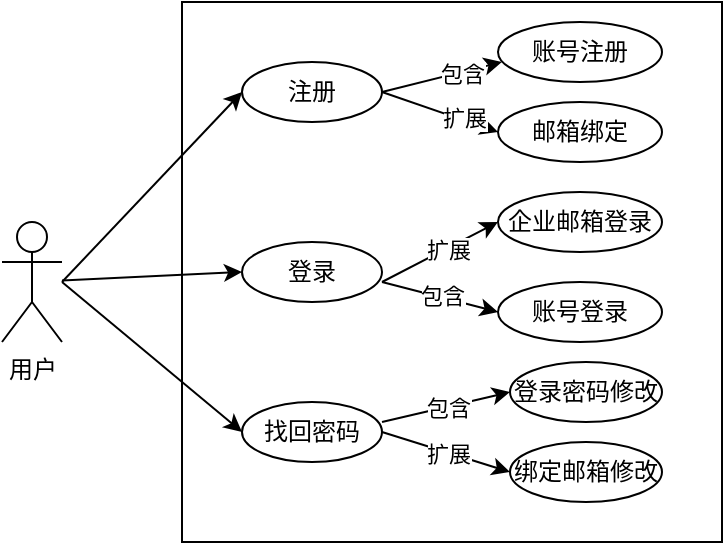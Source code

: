 <mxfile version="24.7.12" pages="2">
  <diagram name="用例1" id="Te-m8JHDDNqqYAZAqVUz">
    <mxGraphModel dx="459" dy="577" grid="1" gridSize="10" guides="1" tooltips="1" connect="1" arrows="1" fold="1" page="1" pageScale="1" pageWidth="827" pageHeight="1169" math="0" shadow="0">
      <root>
        <mxCell id="0" />
        <mxCell id="1" parent="0" />
        <mxCell id="mO7--AvBq7ZALMpV3Glq-1" value="用户" style="shape=umlActor;verticalLabelPosition=bottom;verticalAlign=top;html=1;outlineConnect=0;" vertex="1" parent="1">
          <mxGeometry x="130" y="330" width="30" height="60" as="geometry" />
        </mxCell>
        <mxCell id="mO7--AvBq7ZALMpV3Glq-5" value="" style="rounded=0;whiteSpace=wrap;html=1;" vertex="1" parent="1">
          <mxGeometry x="220" y="220" width="270" height="270" as="geometry" />
        </mxCell>
        <mxCell id="mO7--AvBq7ZALMpV3Glq-6" value="注册" style="ellipse;whiteSpace=wrap;html=1;" vertex="1" parent="1">
          <mxGeometry x="250" y="250" width="70" height="30" as="geometry" />
        </mxCell>
        <mxCell id="mO7--AvBq7ZALMpV3Glq-7" value="登录" style="ellipse;whiteSpace=wrap;html=1;" vertex="1" parent="1">
          <mxGeometry x="250" y="340" width="70" height="30" as="geometry" />
        </mxCell>
        <mxCell id="mO7--AvBq7ZALMpV3Glq-9" value="找回密码" style="ellipse;whiteSpace=wrap;html=1;" vertex="1" parent="1">
          <mxGeometry x="250" y="420" width="70" height="30" as="geometry" />
        </mxCell>
        <mxCell id="mO7--AvBq7ZALMpV3Glq-10" value="账号注册" style="ellipse;whiteSpace=wrap;html=1;" vertex="1" parent="1">
          <mxGeometry x="378" y="230" width="82" height="30" as="geometry" />
        </mxCell>
        <mxCell id="mO7--AvBq7ZALMpV3Glq-14" value="邮箱绑定" style="ellipse;whiteSpace=wrap;html=1;" vertex="1" parent="1">
          <mxGeometry x="378" y="270" width="82" height="30" as="geometry" />
        </mxCell>
        <mxCell id="mO7--AvBq7ZALMpV3Glq-15" value="企业邮箱登录" style="ellipse;whiteSpace=wrap;html=1;" vertex="1" parent="1">
          <mxGeometry x="378" y="315" width="82" height="30" as="geometry" />
        </mxCell>
        <mxCell id="mO7--AvBq7ZALMpV3Glq-16" value="账号登录" style="ellipse;whiteSpace=wrap;html=1;" vertex="1" parent="1">
          <mxGeometry x="378" y="360" width="82" height="30" as="geometry" />
        </mxCell>
        <mxCell id="mO7--AvBq7ZALMpV3Glq-17" value="登录密码修改" style="ellipse;whiteSpace=wrap;html=1;" vertex="1" parent="1">
          <mxGeometry x="384" y="400" width="76" height="30" as="geometry" />
        </mxCell>
        <mxCell id="mO7--AvBq7ZALMpV3Glq-18" value="绑定邮箱修改" style="ellipse;whiteSpace=wrap;html=1;" vertex="1" parent="1">
          <mxGeometry x="384" y="440" width="76" height="30" as="geometry" />
        </mxCell>
        <mxCell id="mO7--AvBq7ZALMpV3Glq-19" value="" style="endArrow=classic;html=1;rounded=0;entryX=0;entryY=0.5;entryDx=0;entryDy=0;" edge="1" parent="1" source="mO7--AvBq7ZALMpV3Glq-1" target="mO7--AvBq7ZALMpV3Glq-7">
          <mxGeometry width="50" height="50" relative="1" as="geometry">
            <mxPoint x="320" y="430" as="sourcePoint" />
            <mxPoint x="370" y="380" as="targetPoint" />
          </mxGeometry>
        </mxCell>
        <mxCell id="mO7--AvBq7ZALMpV3Glq-21" value="" style="endArrow=classic;html=1;rounded=0;entryX=0;entryY=0.5;entryDx=0;entryDy=0;" edge="1" parent="1" target="mO7--AvBq7ZALMpV3Glq-6">
          <mxGeometry width="50" height="50" relative="1" as="geometry">
            <mxPoint x="160" y="360" as="sourcePoint" />
            <mxPoint x="260" y="370" as="targetPoint" />
          </mxGeometry>
        </mxCell>
        <mxCell id="mO7--AvBq7ZALMpV3Glq-22" value="" style="endArrow=classic;html=1;rounded=0;entryX=0;entryY=0.5;entryDx=0;entryDy=0;" edge="1" parent="1" target="mO7--AvBq7ZALMpV3Glq-9">
          <mxGeometry width="50" height="50" relative="1" as="geometry">
            <mxPoint x="160" y="360" as="sourcePoint" />
            <mxPoint x="270" y="380" as="targetPoint" />
          </mxGeometry>
        </mxCell>
        <mxCell id="mO7--AvBq7ZALMpV3Glq-24" value="" style="endArrow=classic;html=1;rounded=0;entryX=0;entryY=0.5;entryDx=0;entryDy=0;" edge="1" parent="1" target="mO7--AvBq7ZALMpV3Glq-17">
          <mxGeometry width="50" height="50" relative="1" as="geometry">
            <mxPoint x="320" y="430" as="sourcePoint" />
            <mxPoint x="370" y="380" as="targetPoint" />
          </mxGeometry>
        </mxCell>
        <mxCell id="mO7--AvBq7ZALMpV3Glq-37" value="包含" style="edgeLabel;html=1;align=center;verticalAlign=middle;resizable=0;points=[];" vertex="1" connectable="0" parent="mO7--AvBq7ZALMpV3Glq-24">
          <mxGeometry x="0.013" relative="1" as="geometry">
            <mxPoint as="offset" />
          </mxGeometry>
        </mxCell>
        <mxCell id="mO7--AvBq7ZALMpV3Glq-25" value="" style="endArrow=classic;html=1;rounded=0;entryX=0;entryY=0.5;entryDx=0;entryDy=0;exitX=1;exitY=0.5;exitDx=0;exitDy=0;" edge="1" parent="1" source="mO7--AvBq7ZALMpV3Glq-9" target="mO7--AvBq7ZALMpV3Glq-18">
          <mxGeometry width="50" height="50" relative="1" as="geometry">
            <mxPoint x="316" y="510" as="sourcePoint" />
            <mxPoint x="384" y="460" as="targetPoint" />
          </mxGeometry>
        </mxCell>
        <mxCell id="mO7--AvBq7ZALMpV3Glq-38" value="扩展" style="edgeLabel;html=1;align=center;verticalAlign=middle;resizable=0;points=[];" vertex="1" connectable="0" parent="mO7--AvBq7ZALMpV3Glq-25">
          <mxGeometry x="0.036" relative="1" as="geometry">
            <mxPoint as="offset" />
          </mxGeometry>
        </mxCell>
        <mxCell id="mO7--AvBq7ZALMpV3Glq-27" value="" style="endArrow=classic;html=1;rounded=0;entryX=0;entryY=0.5;entryDx=0;entryDy=0;" edge="1" parent="1" target="mO7--AvBq7ZALMpV3Glq-15">
          <mxGeometry width="50" height="50" relative="1" as="geometry">
            <mxPoint x="320" y="360" as="sourcePoint" />
            <mxPoint x="384" y="345" as="targetPoint" />
          </mxGeometry>
        </mxCell>
        <mxCell id="mO7--AvBq7ZALMpV3Glq-35" value="扩展" style="edgeLabel;html=1;align=center;verticalAlign=middle;resizable=0;points=[];" vertex="1" connectable="0" parent="mO7--AvBq7ZALMpV3Glq-27">
          <mxGeometry x="0.12" y="-1" relative="1" as="geometry">
            <mxPoint as="offset" />
          </mxGeometry>
        </mxCell>
        <mxCell id="mO7--AvBq7ZALMpV3Glq-28" value="" style="endArrow=classic;html=1;rounded=0;entryX=0;entryY=0.5;entryDx=0;entryDy=0;" edge="1" parent="1" target="mO7--AvBq7ZALMpV3Glq-16">
          <mxGeometry width="50" height="50" relative="1" as="geometry">
            <mxPoint x="320" y="360" as="sourcePoint" />
            <mxPoint x="388" y="340" as="targetPoint" />
          </mxGeometry>
        </mxCell>
        <mxCell id="mO7--AvBq7ZALMpV3Glq-36" value="包含" style="edgeLabel;html=1;align=center;verticalAlign=middle;resizable=0;points=[];" vertex="1" connectable="0" parent="mO7--AvBq7ZALMpV3Glq-28">
          <mxGeometry x="0.01" y="1" relative="1" as="geometry">
            <mxPoint as="offset" />
          </mxGeometry>
        </mxCell>
        <mxCell id="mO7--AvBq7ZALMpV3Glq-31" value="" style="endArrow=classic;html=1;rounded=0;entryX=0.024;entryY=0.667;entryDx=0;entryDy=0;exitX=1;exitY=0.5;exitDx=0;exitDy=0;entryPerimeter=0;" edge="1" parent="1" source="mO7--AvBq7ZALMpV3Glq-6" target="mO7--AvBq7ZALMpV3Glq-10">
          <mxGeometry width="50" height="50" relative="1" as="geometry">
            <mxPoint x="320" y="270" as="sourcePoint" />
            <mxPoint x="378" y="240" as="targetPoint" />
          </mxGeometry>
        </mxCell>
        <mxCell id="mO7--AvBq7ZALMpV3Glq-33" value="包含" style="edgeLabel;html=1;align=center;verticalAlign=middle;resizable=0;points=[];" vertex="1" connectable="0" parent="mO7--AvBq7ZALMpV3Glq-31">
          <mxGeometry x="0.303" y="-1" relative="1" as="geometry">
            <mxPoint as="offset" />
          </mxGeometry>
        </mxCell>
        <mxCell id="mO7--AvBq7ZALMpV3Glq-32" value="" style="endArrow=classic;html=1;rounded=0;entryX=0;entryY=0.5;entryDx=0;entryDy=0;exitX=1;exitY=0.5;exitDx=0;exitDy=0;" edge="1" parent="1" source="mO7--AvBq7ZALMpV3Glq-6" target="mO7--AvBq7ZALMpV3Glq-14">
          <mxGeometry width="50" height="50" relative="1" as="geometry">
            <mxPoint x="330" y="285" as="sourcePoint" />
            <mxPoint x="390" y="260" as="targetPoint" />
          </mxGeometry>
        </mxCell>
        <mxCell id="mO7--AvBq7ZALMpV3Glq-34" value="扩展" style="edgeLabel;html=1;align=center;verticalAlign=middle;resizable=0;points=[];" vertex="1" connectable="0" parent="mO7--AvBq7ZALMpV3Glq-32">
          <mxGeometry x="0.392" y="1" relative="1" as="geometry">
            <mxPoint as="offset" />
          </mxGeometry>
        </mxCell>
      </root>
    </mxGraphModel>
  </diagram>
  <diagram id="tNMerGpHCwjh9We7saS4" name="用例2">
    <mxGraphModel dx="459" dy="577" grid="1" gridSize="10" guides="1" tooltips="1" connect="1" arrows="1" fold="1" page="1" pageScale="1" pageWidth="827" pageHeight="1169" math="0" shadow="0">
      <root>
        <mxCell id="0" />
        <mxCell id="1" parent="0" />
        <mxCell id="EurXkkYbm_0jcSXN5SmJ-1" value="用户" style="shape=umlActor;verticalLabelPosition=bottom;verticalAlign=top;html=1;outlineConnect=0;" vertex="1" parent="1">
          <mxGeometry x="110" y="478.75" width="30" height="60" as="geometry" />
        </mxCell>
        <mxCell id="EurXkkYbm_0jcSXN5SmJ-2" value="" style="rounded=0;whiteSpace=wrap;html=1;" vertex="1" parent="1">
          <mxGeometry x="174" y="410" width="306" height="197.5" as="geometry" />
        </mxCell>
        <mxCell id="EurXkkYbm_0jcSXN5SmJ-3" value="数据分析可视化" style="ellipse;whiteSpace=wrap;html=1;" vertex="1" parent="1">
          <mxGeometry x="190" y="490" width="90" height="40" as="geometry" />
        </mxCell>
        <mxCell id="EurXkkYbm_0jcSXN5SmJ-4" value="全文检索" style="ellipse;whiteSpace=wrap;html=1;" vertex="1" parent="1">
          <mxGeometry x="350" y="420" width="90" height="40" as="geometry" />
        </mxCell>
        <mxCell id="EurXkkYbm_0jcSXN5SmJ-5" value="知识图谱可视化" style="ellipse;whiteSpace=wrap;html=1;" vertex="1" parent="1">
          <mxGeometry x="350" y="488.75" width="90" height="40" as="geometry" />
        </mxCell>
        <mxCell id="EurXkkYbm_0jcSXN5SmJ-6" value="统计维度可视化" style="ellipse;whiteSpace=wrap;html=1;" vertex="1" parent="1">
          <mxGeometry x="350" y="550" width="90" height="40" as="geometry" />
        </mxCell>
        <mxCell id="EurXkkYbm_0jcSXN5SmJ-7" value="" style="endArrow=classic;html=1;rounded=0;entryX=0;entryY=0.5;entryDx=0;entryDy=0;exitX=1;exitY=0.5;exitDx=0;exitDy=0;" edge="1" parent="1" source="EurXkkYbm_0jcSXN5SmJ-3" target="EurXkkYbm_0jcSXN5SmJ-4">
          <mxGeometry width="50" height="50" relative="1" as="geometry">
            <mxPoint x="280" y="490" as="sourcePoint" />
            <mxPoint x="330" y="440" as="targetPoint" />
          </mxGeometry>
        </mxCell>
        <mxCell id="EurXkkYbm_0jcSXN5SmJ-8" value="" style="endArrow=classic;html=1;rounded=0;entryX=0;entryY=0.5;entryDx=0;entryDy=0;" edge="1" parent="1" target="EurXkkYbm_0jcSXN5SmJ-5">
          <mxGeometry width="50" height="50" relative="1" as="geometry">
            <mxPoint x="280" y="510" as="sourcePoint" />
            <mxPoint x="360" y="450" as="targetPoint" />
          </mxGeometry>
        </mxCell>
        <mxCell id="EurXkkYbm_0jcSXN5SmJ-9" value="" style="endArrow=classic;html=1;rounded=0;exitX=1;exitY=0.5;exitDx=0;exitDy=0;entryX=0;entryY=0.5;entryDx=0;entryDy=0;" edge="1" parent="1" source="EurXkkYbm_0jcSXN5SmJ-3" target="EurXkkYbm_0jcSXN5SmJ-6">
          <mxGeometry width="50" height="50" relative="1" as="geometry">
            <mxPoint x="290" y="520" as="sourcePoint" />
            <mxPoint x="360" y="509" as="targetPoint" />
          </mxGeometry>
        </mxCell>
        <mxCell id="EurXkkYbm_0jcSXN5SmJ-10" value="" style="endArrow=classic;html=1;rounded=0;entryX=0;entryY=0.5;entryDx=0;entryDy=0;" edge="1" parent="1" source="EurXkkYbm_0jcSXN5SmJ-1" target="EurXkkYbm_0jcSXN5SmJ-3">
          <mxGeometry width="50" height="50" relative="1" as="geometry">
            <mxPoint x="310" y="620" as="sourcePoint" />
            <mxPoint x="360" y="570" as="targetPoint" />
          </mxGeometry>
        </mxCell>
      </root>
    </mxGraphModel>
  </diagram>
</mxfile>
